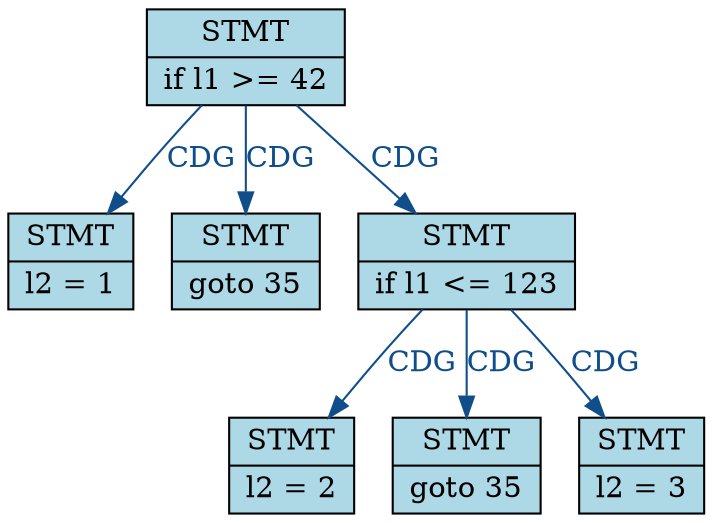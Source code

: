 digraph CDG {
	rankdir=TB;
	node [style=filled, shape=record];
	edge [style=filled]	"1521085973" [label="{<f0> STMT | <f1> if l1 &gt;= 42}", fillcolor="lightblue"];
	"1626023620" [label="{<f0> STMT | <f1> l2 = 1}", fillcolor="lightblue"];
	"1615811362" [label="{<f0> STMT | <f1> goto 35}", fillcolor="lightblue"];
	"635241186" [label="{<f0> STMT | <f1> if l1 &lt;= 123}", fillcolor="lightblue"];
	"-901932954" [label="{<f0> STMT | <f1> l2 = 2}", fillcolor="lightblue"];
	"1541582032" [label="{<f0> STMT | <f1> goto 35}", fillcolor="lightblue"];
	"-1580218364" [label="{<f0> STMT | <f1> l2 = 3}", fillcolor="lightblue"];
	"1521085973" -> "1626023620"[label="CDG", color="dodgerblue4", fontcolor="dodgerblue4"];
	"1521085973" -> "1615811362"[label="CDG", color="dodgerblue4", fontcolor="dodgerblue4"];
	"1521085973" -> "635241186"[label="CDG", color="dodgerblue4", fontcolor="dodgerblue4"];
	"635241186" -> "-901932954"[label="CDG", color="dodgerblue4", fontcolor="dodgerblue4"];
	"635241186" -> "1541582032"[label="CDG", color="dodgerblue4", fontcolor="dodgerblue4"];
	"635241186" -> "-1580218364"[label="CDG", color="dodgerblue4", fontcolor="dodgerblue4"];
}
